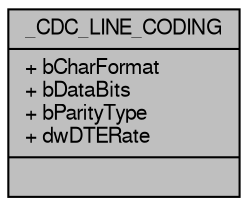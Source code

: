digraph "_CDC_LINE_CODING"
{
  edge [fontname="FreeSans",fontsize="10",labelfontname="FreeSans",labelfontsize="10"];
  node [fontname="FreeSans",fontsize="10",shape=record];
  Node1 [label="{_CDC_LINE_CODING\n|+ bCharFormat\l+ bDataBits\l+ bParityType\l+ dwDTERate\l|}",height=0.2,width=0.4,color="black", fillcolor="grey75", style="filled", fontcolor="black"];
}
